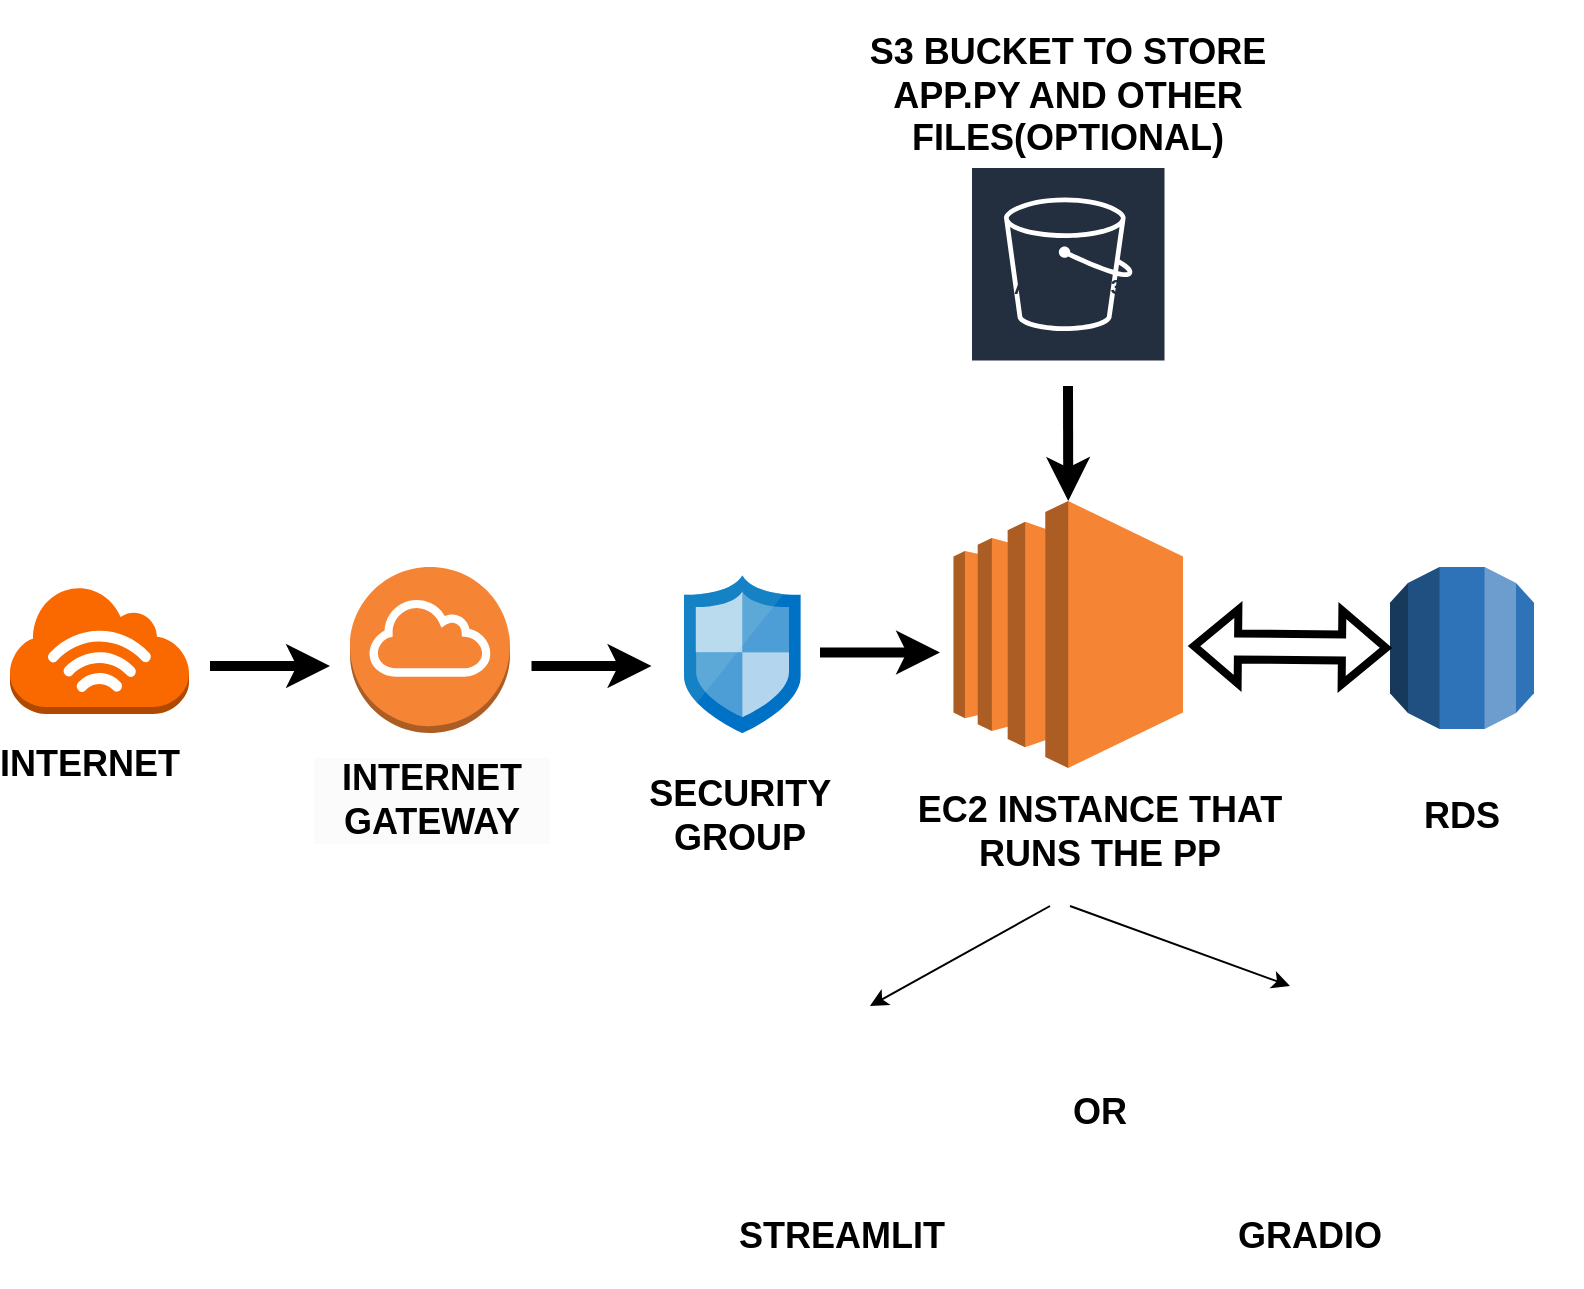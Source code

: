 <mxfile version="24.4.3" type="github">
  <diagram name="Page-1" id="XGI8lvFBCLNwqOxvpuwL">
    <mxGraphModel dx="1468" dy="932" grid="1" gridSize="10" guides="1" tooltips="1" connect="1" arrows="1" fold="1" page="1" pageScale="1" pageWidth="850" pageHeight="1100" math="0" shadow="0">
      <root>
        <mxCell id="0" />
        <mxCell id="1" parent="0" />
        <mxCell id="CK50bNE_8f3SzOY5uAgv-1" value="" style="outlineConnect=0;dashed=0;verticalLabelPosition=bottom;verticalAlign=top;align=center;html=1;shape=mxgraph.aws3.ec2;fillColor=#F58534;gradientColor=none;" vertex="1" parent="1">
          <mxGeometry x="501.75" y="267.5" width="114.75" height="133.5" as="geometry" />
        </mxCell>
        <mxCell id="CK50bNE_8f3SzOY5uAgv-2" value="Amazon S3" style="sketch=0;outlineConnect=0;fontColor=#232F3E;gradientColor=none;strokeColor=#ffffff;fillColor=#232F3E;dashed=0;verticalLabelPosition=middle;verticalAlign=bottom;align=center;html=1;whiteSpace=wrap;fontSize=10;fontStyle=1;spacing=3;shape=mxgraph.aws4.productIcon;prIcon=mxgraph.aws4.s3;" vertex="1" parent="1">
          <mxGeometry x="510" y="100" width="98.25" height="70" as="geometry" />
        </mxCell>
        <mxCell id="CK50bNE_8f3SzOY5uAgv-3" value="" style="outlineConnect=0;dashed=0;verticalLabelPosition=bottom;verticalAlign=top;align=center;html=1;shape=mxgraph.aws3.rds;fillColor=#2E73B8;gradientColor=none;" vertex="1" parent="1">
          <mxGeometry x="720" y="300.5" width="72" height="81" as="geometry" />
        </mxCell>
        <mxCell id="CK50bNE_8f3SzOY5uAgv-5" value="" style="outlineConnect=0;dashed=0;verticalLabelPosition=bottom;verticalAlign=top;align=center;html=1;shape=mxgraph.aws3.internet_gateway;fillColor=#F58534;gradientColor=none;" vertex="1" parent="1">
          <mxGeometry x="200" y="300.5" width="80" height="83" as="geometry" />
        </mxCell>
        <mxCell id="CK50bNE_8f3SzOY5uAgv-6" value="" style="outlineConnect=0;dashed=0;verticalLabelPosition=bottom;verticalAlign=top;align=center;html=1;shape=mxgraph.aws3.internet_3;fillColor=#fa6800;strokeColor=#C73500;fontColor=#000000;" vertex="1" parent="1">
          <mxGeometry x="30" y="310" width="89.5" height="64" as="geometry" />
        </mxCell>
        <mxCell id="CK50bNE_8f3SzOY5uAgv-7" value="" style="image;sketch=0;aspect=fixed;html=1;points=[];align=center;fontSize=12;image=img/lib/mscae/Network_Security_Groups_Classic.svg;" vertex="1" parent="1">
          <mxGeometry x="367" y="304.58" width="58.4" height="78.92" as="geometry" />
        </mxCell>
        <mxCell id="CK50bNE_8f3SzOY5uAgv-8" value="" style="shape=image;verticalLabelPosition=bottom;labelBackgroundColor=default;verticalAlign=top;aspect=fixed;imageAspect=0;image=https://seeklogo.com/images/G/gradio-icon-logo-908AE1836C-seeklogo.com.png;" vertex="1" parent="1">
          <mxGeometry x="650" y="527.47" width="90" height="78.6" as="geometry" />
        </mxCell>
        <mxCell id="CK50bNE_8f3SzOY5uAgv-9" value="" style="shape=image;verticalLabelPosition=bottom;labelBackgroundColor=default;verticalAlign=top;aspect=fixed;imageAspect=0;image=https://streamlit.io/images/brand/streamlit-mark-color.svg;" vertex="1" parent="1">
          <mxGeometry x="378.25" y="540" width="120.53" height="66.07" as="geometry" />
        </mxCell>
        <mxCell id="CK50bNE_8f3SzOY5uAgv-10" value="&lt;h2&gt;INTERNET&lt;/h2&gt;" style="text;strokeColor=none;align=center;fillColor=none;html=1;verticalAlign=middle;whiteSpace=wrap;rounded=0;" vertex="1" parent="1">
          <mxGeometry x="40" y="383.5" width="60" height="30" as="geometry" />
        </mxCell>
        <mxCell id="CK50bNE_8f3SzOY5uAgv-11" value="&lt;h2 style=&quot;forced-color-adjust: none; color: rgb(0, 0, 0); font-family: Helvetica; font-style: normal; font-variant-ligatures: normal; font-variant-caps: normal; letter-spacing: normal; orphans: 2; text-align: center; text-indent: 0px; text-transform: none; widows: 2; word-spacing: 0px; -webkit-text-stroke-width: 0px; white-space: normal; background-color: rgb(251, 251, 251); text-decoration-thickness: initial; text-decoration-style: initial; text-decoration-color: initial;&quot;&gt;INTERNET GATEWAY&lt;/h2&gt;" style="text;whiteSpace=wrap;html=1;" vertex="1" parent="1">
          <mxGeometry x="180" y="374" width="120" height="70" as="geometry" />
        </mxCell>
        <mxCell id="CK50bNE_8f3SzOY5uAgv-12" value="&lt;h2&gt;SECURITY GROUP&lt;/h2&gt;" style="text;strokeColor=none;align=center;fillColor=none;html=1;verticalAlign=middle;whiteSpace=wrap;rounded=0;" vertex="1" parent="1">
          <mxGeometry x="365" y="410" width="60" height="30" as="geometry" />
        </mxCell>
        <mxCell id="CK50bNE_8f3SzOY5uAgv-13" value="&lt;h2&gt;EC2 INSTANCE THAT RUNS THE PP&lt;/h2&gt;" style="text;strokeColor=none;align=center;fillColor=none;html=1;verticalAlign=middle;whiteSpace=wrap;rounded=0;" vertex="1" parent="1">
          <mxGeometry x="476.25" y="410" width="198.25" height="46.5" as="geometry" />
        </mxCell>
        <mxCell id="CK50bNE_8f3SzOY5uAgv-14" value="&lt;h2&gt;STREAMLIT&lt;/h2&gt;" style="text;strokeColor=none;align=center;fillColor=none;html=1;verticalAlign=middle;whiteSpace=wrap;rounded=0;" vertex="1" parent="1">
          <mxGeometry x="416.25" y="620" width="60" height="30" as="geometry" />
        </mxCell>
        <mxCell id="CK50bNE_8f3SzOY5uAgv-15" value="&lt;h2&gt;GRADIO&lt;/h2&gt;" style="text;strokeColor=none;align=center;fillColor=none;html=1;verticalAlign=middle;whiteSpace=wrap;rounded=0;" vertex="1" parent="1">
          <mxGeometry x="650" y="620" width="60" height="30" as="geometry" />
        </mxCell>
        <mxCell id="CK50bNE_8f3SzOY5uAgv-16" value="&lt;h2&gt;OR&lt;/h2&gt;" style="text;strokeColor=none;align=center;fillColor=none;html=1;verticalAlign=middle;whiteSpace=wrap;rounded=0;" vertex="1" parent="1">
          <mxGeometry x="545.38" y="558.04" width="60" height="30" as="geometry" />
        </mxCell>
        <mxCell id="CK50bNE_8f3SzOY5uAgv-17" value="&lt;h2&gt;RDS&lt;/h2&gt;" style="text;strokeColor=none;align=center;fillColor=none;html=1;verticalAlign=middle;whiteSpace=wrap;rounded=0;" vertex="1" parent="1">
          <mxGeometry x="696" y="410" width="120" height="30" as="geometry" />
        </mxCell>
        <mxCell id="CK50bNE_8f3SzOY5uAgv-18" value="&lt;h2&gt;S3 BUCKET TO STORE APP.PY AND OTHER FILES(OPTIONAL)&lt;/h2&gt;" style="text;strokeColor=none;align=center;fillColor=none;html=1;verticalAlign=middle;whiteSpace=wrap;rounded=0;" vertex="1" parent="1">
          <mxGeometry x="435" y="50" width="248.25" height="30" as="geometry" />
        </mxCell>
        <mxCell id="CK50bNE_8f3SzOY5uAgv-19" value="" style="endArrow=classic;html=1;rounded=0;strokeWidth=5;" edge="1" parent="1">
          <mxGeometry width="50" height="50" relative="1" as="geometry">
            <mxPoint x="130" y="350" as="sourcePoint" />
            <mxPoint x="190" y="350" as="targetPoint" />
          </mxGeometry>
        </mxCell>
        <mxCell id="CK50bNE_8f3SzOY5uAgv-20" value="" style="endArrow=classic;html=1;rounded=0;strokeWidth=5;" edge="1" parent="1">
          <mxGeometry width="50" height="50" relative="1" as="geometry">
            <mxPoint x="290.75" y="350" as="sourcePoint" />
            <mxPoint x="350.75" y="350" as="targetPoint" />
          </mxGeometry>
        </mxCell>
        <mxCell id="CK50bNE_8f3SzOY5uAgv-21" value="" style="endArrow=classic;html=1;rounded=0;strokeWidth=5;" edge="1" parent="1">
          <mxGeometry width="50" height="50" relative="1" as="geometry">
            <mxPoint x="435" y="343.27" as="sourcePoint" />
            <mxPoint x="495" y="343.27" as="targetPoint" />
          </mxGeometry>
        </mxCell>
        <mxCell id="CK50bNE_8f3SzOY5uAgv-22" value="" style="endArrow=classic;html=1;rounded=0;strokeWidth=5;entryX=0.5;entryY=0;entryDx=0;entryDy=0;entryPerimeter=0;" edge="1" parent="1" target="CK50bNE_8f3SzOY5uAgv-1">
          <mxGeometry width="50" height="50" relative="1" as="geometry">
            <mxPoint x="559" y="210" as="sourcePoint" />
            <mxPoint x="589.13" y="240" as="targetPoint" />
          </mxGeometry>
        </mxCell>
        <mxCell id="CK50bNE_8f3SzOY5uAgv-23" value="" style="shape=flexArrow;endArrow=classic;startArrow=classic;html=1;rounded=0;strokeWidth=4;entryX=0;entryY=0.5;entryDx=0;entryDy=0;entryPerimeter=0;" edge="1" parent="1" target="CK50bNE_8f3SzOY5uAgv-3">
          <mxGeometry width="100" height="100" relative="1" as="geometry">
            <mxPoint x="620" y="340" as="sourcePoint" />
            <mxPoint x="700" y="350" as="targetPoint" />
          </mxGeometry>
        </mxCell>
        <mxCell id="CK50bNE_8f3SzOY5uAgv-25" value="" style="endArrow=classic;html=1;rounded=0;" edge="1" parent="1">
          <mxGeometry width="50" height="50" relative="1" as="geometry">
            <mxPoint x="550" y="470" as="sourcePoint" />
            <mxPoint x="460" y="520" as="targetPoint" />
          </mxGeometry>
        </mxCell>
        <mxCell id="CK50bNE_8f3SzOY5uAgv-26" value="" style="endArrow=classic;html=1;rounded=0;" edge="1" parent="1">
          <mxGeometry width="50" height="50" relative="1" as="geometry">
            <mxPoint x="560" y="470" as="sourcePoint" />
            <mxPoint x="670" y="510" as="targetPoint" />
          </mxGeometry>
        </mxCell>
      </root>
    </mxGraphModel>
  </diagram>
</mxfile>
